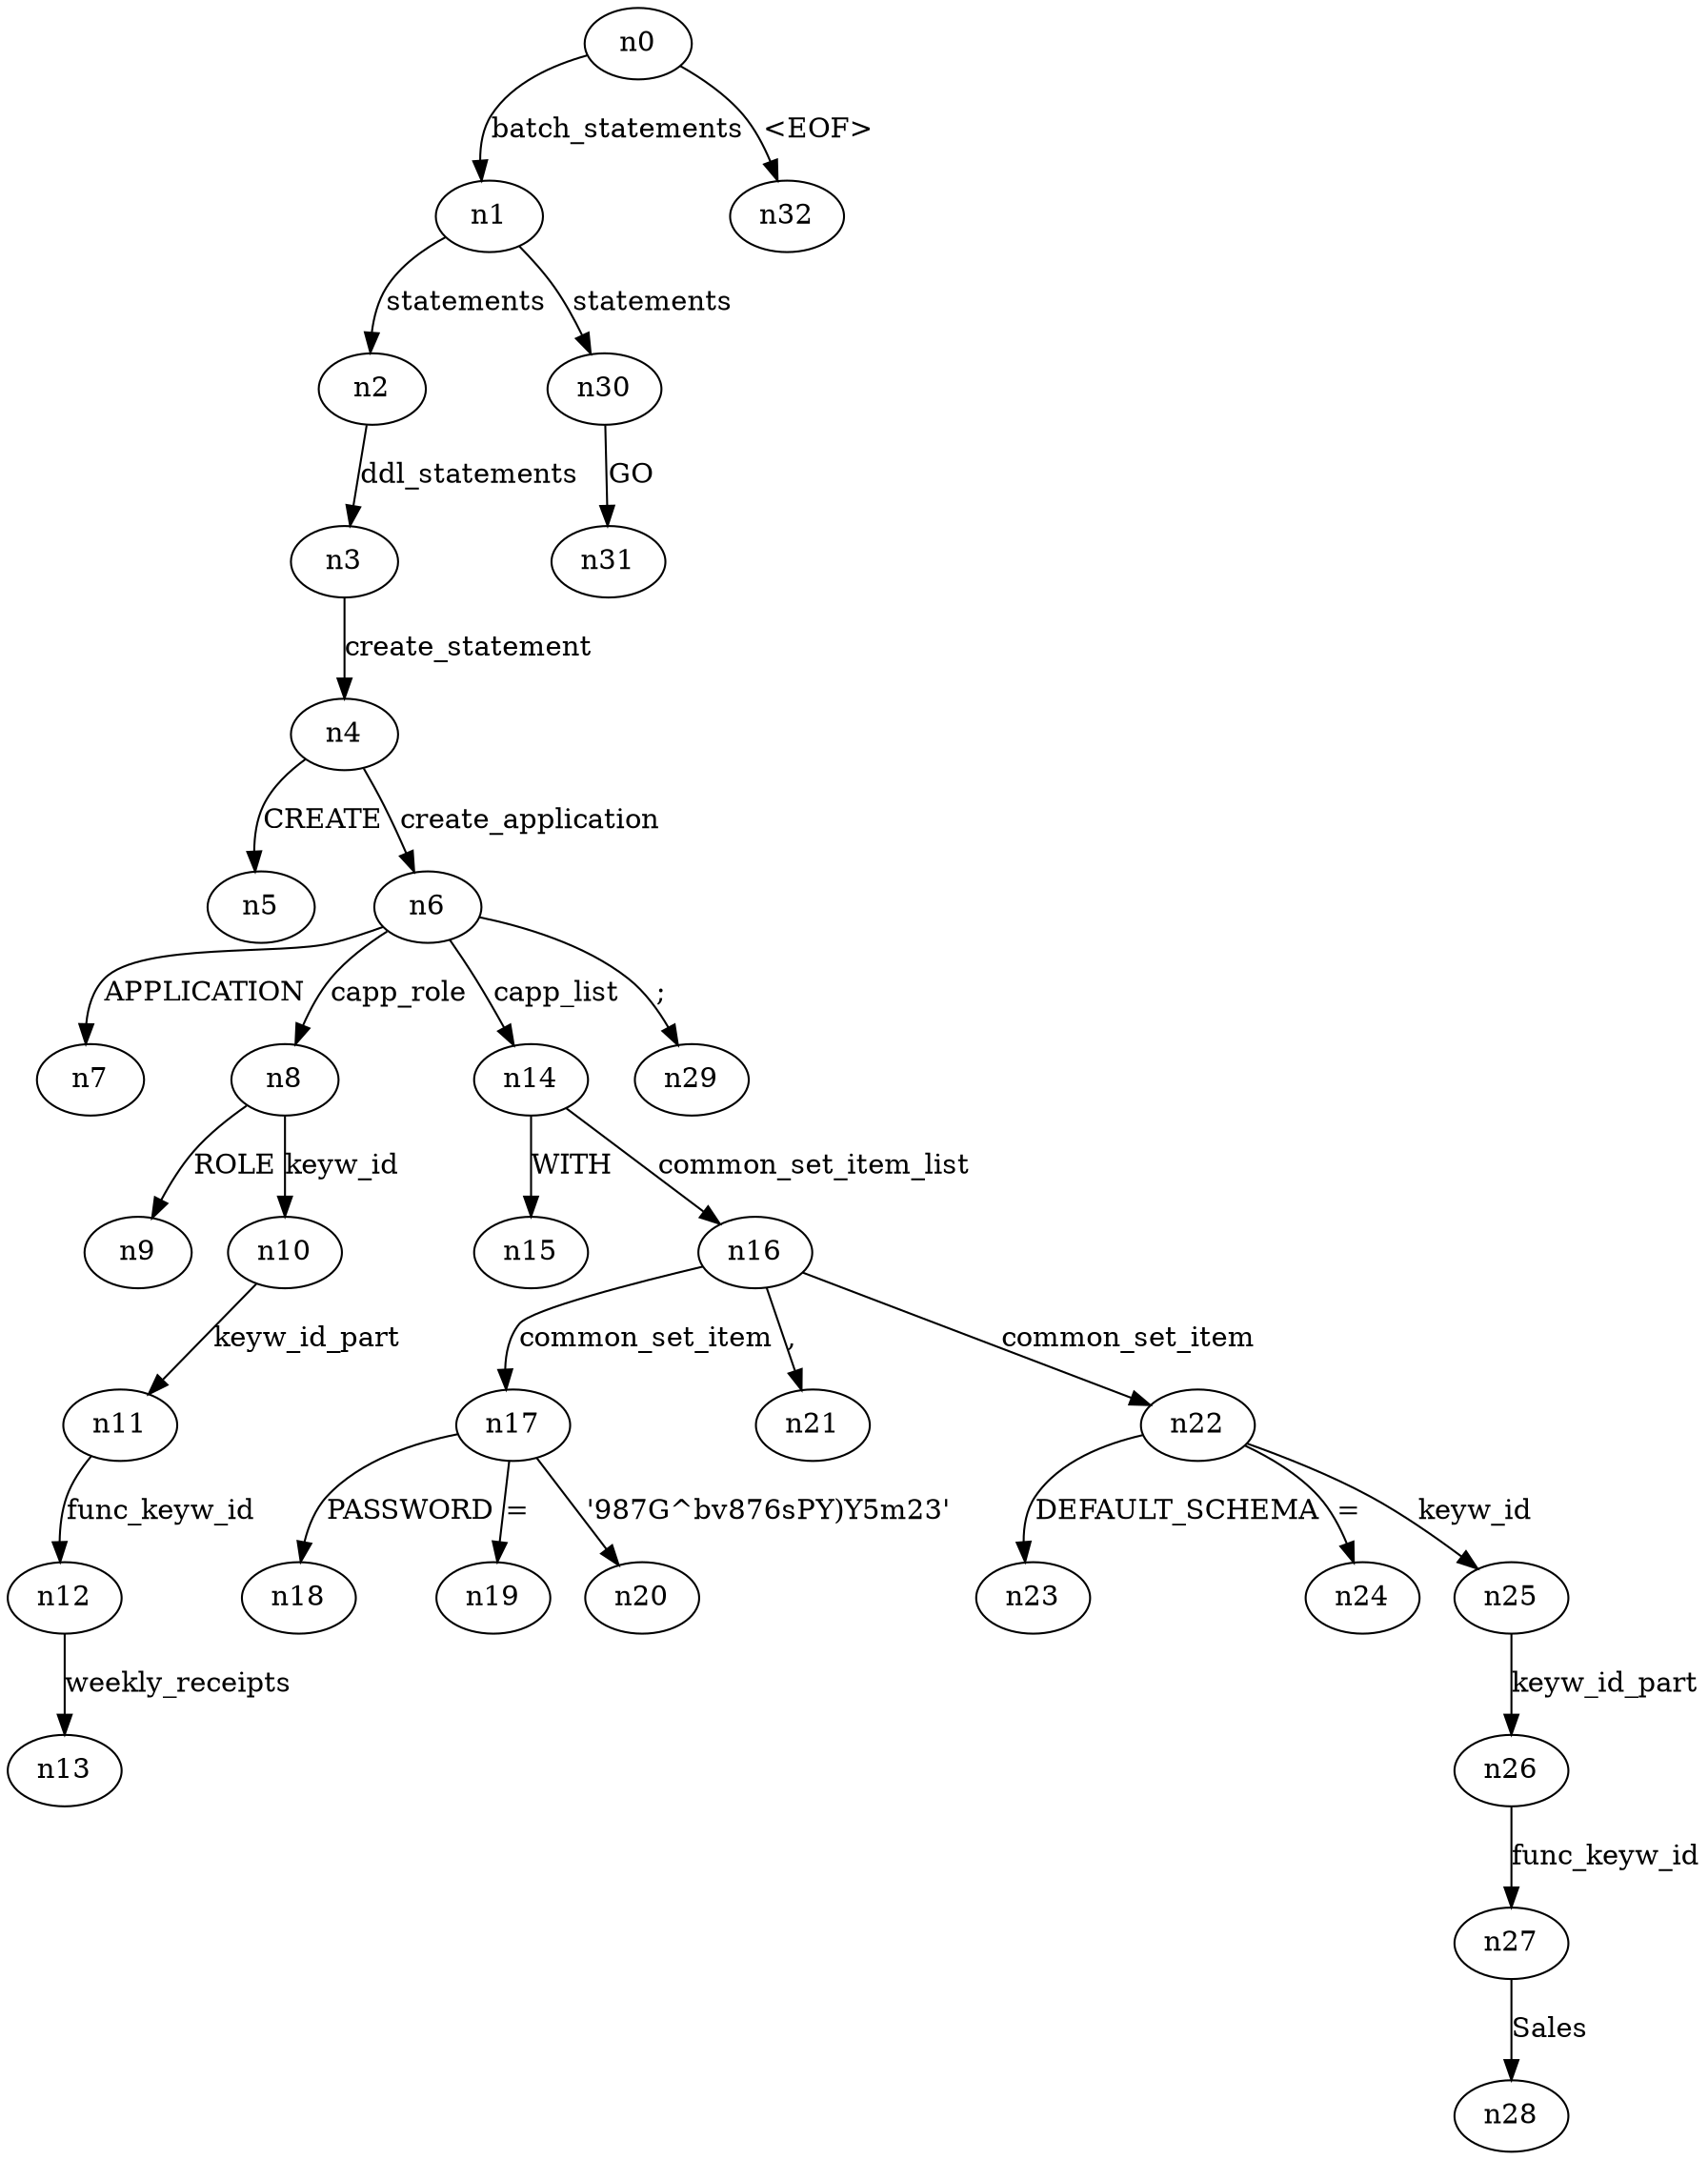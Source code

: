 digraph ParseTree {
  n0 -> n1 [label="batch_statements"];
  n1 -> n2 [label="statements"];
  n2 -> n3 [label="ddl_statements"];
  n3 -> n4 [label="create_statement"];
  n4 -> n5 [label="CREATE"];
  n4 -> n6 [label="create_application"];
  n6 -> n7 [label="APPLICATION"];
  n6 -> n8 [label="capp_role"];
  n8 -> n9 [label="ROLE"];
  n8 -> n10 [label="keyw_id"];
  n10 -> n11 [label="keyw_id_part"];
  n11 -> n12 [label="func_keyw_id"];
  n12 -> n13 [label="weekly_receipts"];
  n6 -> n14 [label="capp_list"];
  n14 -> n15 [label="WITH"];
  n14 -> n16 [label="common_set_item_list"];
  n16 -> n17 [label="common_set_item"];
  n17 -> n18 [label="PASSWORD"];
  n17 -> n19 [label="="];
  n17 -> n20 [label="'987G^bv876sPY)Y5m23'"];
  n16 -> n21 [label=","];
  n16 -> n22 [label="common_set_item"];
  n22 -> n23 [label="DEFAULT_SCHEMA"];
  n22 -> n24 [label="="];
  n22 -> n25 [label="keyw_id"];
  n25 -> n26 [label="keyw_id_part"];
  n26 -> n27 [label="func_keyw_id"];
  n27 -> n28 [label="Sales"];
  n6 -> n29 [label=";"];
  n1 -> n30 [label="statements"];
  n30 -> n31 [label="GO"];
  n0 -> n32 [label="<EOF>"];
}